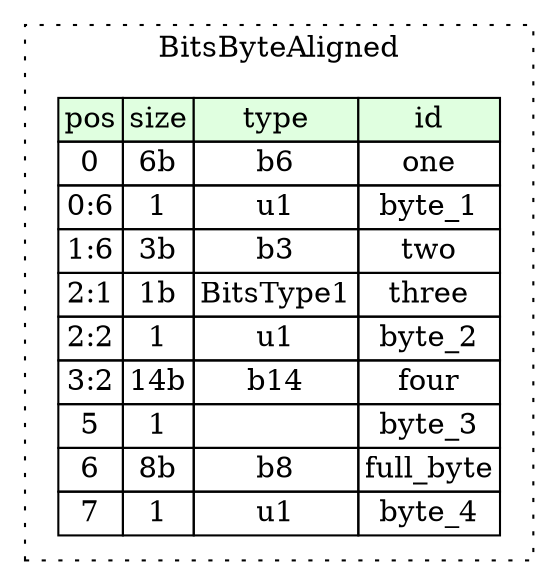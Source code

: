 digraph {
	rankdir=LR;
	node [shape=plaintext];
	subgraph cluster__bits_byte_aligned {
		label="BitsByteAligned";
		graph[style=dotted];

		bits_byte_aligned__seq [label=<<TABLE BORDER="0" CELLBORDER="1" CELLSPACING="0">
			<TR><TD BGCOLOR="#E0FFE0">pos</TD><TD BGCOLOR="#E0FFE0">size</TD><TD BGCOLOR="#E0FFE0">type</TD><TD BGCOLOR="#E0FFE0">id</TD></TR>
			<TR><TD PORT="one_pos">0</TD><TD PORT="one_size">6b</TD><TD>b6</TD><TD PORT="one_type">one</TD></TR>
			<TR><TD PORT="byte_1_pos">0:6</TD><TD PORT="byte_1_size">1</TD><TD>u1</TD><TD PORT="byte_1_type">byte_1</TD></TR>
			<TR><TD PORT="two_pos">1:6</TD><TD PORT="two_size">3b</TD><TD>b3</TD><TD PORT="two_type">two</TD></TR>
			<TR><TD PORT="three_pos">2:1</TD><TD PORT="three_size">1b</TD><TD>BitsType1</TD><TD PORT="three_type">three</TD></TR>
			<TR><TD PORT="byte_2_pos">2:2</TD><TD PORT="byte_2_size">1</TD><TD>u1</TD><TD PORT="byte_2_type">byte_2</TD></TR>
			<TR><TD PORT="four_pos">3:2</TD><TD PORT="four_size">14b</TD><TD>b14</TD><TD PORT="four_type">four</TD></TR>
			<TR><TD PORT="byte_3_pos">5</TD><TD PORT="byte_3_size">1</TD><TD></TD><TD PORT="byte_3_type">byte_3</TD></TR>
			<TR><TD PORT="full_byte_pos">6</TD><TD PORT="full_byte_size">8b</TD><TD>b8</TD><TD PORT="full_byte_type">full_byte</TD></TR>
			<TR><TD PORT="byte_4_pos">7</TD><TD PORT="byte_4_size">1</TD><TD>u1</TD><TD PORT="byte_4_type">byte_4</TD></TR>
		</TABLE>>];
	}
}
